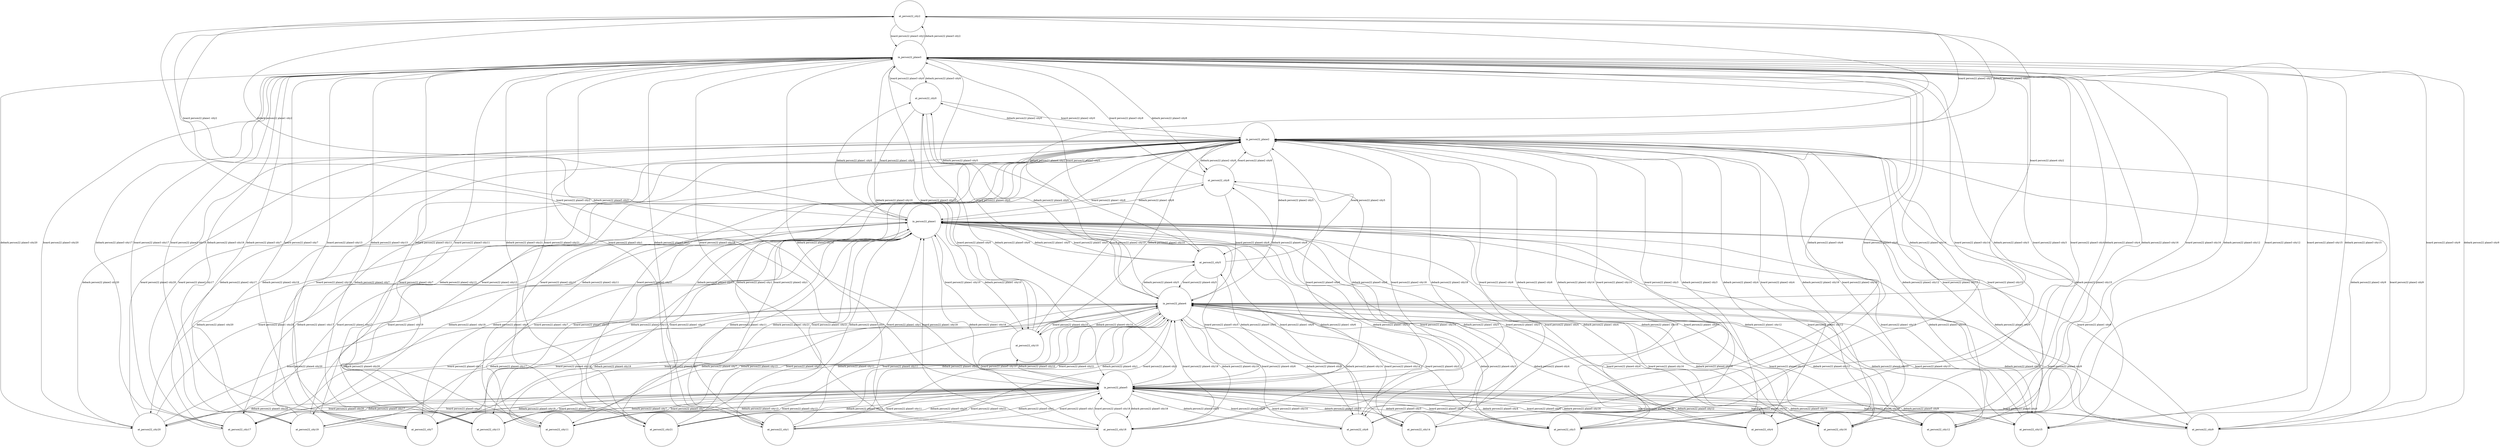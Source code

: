 digraph Tree {
	node [shape=circle, fontsize=14, color=black, fillcolor=white, fontcolor=black];
	 edge [style=solid, color=black];
at_person22_city2 [label="at_person22_city2"];
in_person22_plane3 [label="in_person22_plane3"];
in_person22_plane5 [label="in_person22_plane5"];
in_person22_plane4 [label="in_person22_plane4"];
in_person22_plane1 [label="in_person22_plane1"];
in_person22_plane2 [label="in_person22_plane2"];
at_person22_city4 [label="at_person22_city4"];
at_person22_city16 [label="at_person22_city16"];
at_person22_city20 [label="at_person22_city20"];
at_person22_city17 [label="at_person22_city17"];
at_person22_city19 [label="at_person22_city19"];
at_person22_city7 [label="at_person22_city7"];
at_person22_city15 [label="at_person22_city15"];
at_person22_city9 [label="at_person22_city9"];
at_person22_city13 [label="at_person22_city13"];
at_person22_city11 [label="at_person22_city11"];
at_person22_city21 [label="at_person22_city21"];
at_person22_city1 [label="at_person22_city1"];
at_person22_city18 [label="at_person22_city18"];
at_person22_city6 [label="at_person22_city6"];
at_person22_city14 [label="at_person22_city14"];
at_person22_city12 [label="at_person22_city12"];
at_person22_city3 [label="at_person22_city3"];
at_person22_city10 [label="at_person22_city10"];
at_person22_city5 [label="at_person22_city5"];
at_person22_city8 [label="at_person22_city8"];
at_person22_city0 [label="at_person22_city0"];
at_person22_city2 -> in_person22_plane3 [label="board person22 plane3 city2"];
at_person22_city2 -> in_person22_plane5 [label="board person22 plane5 city2"];
at_person22_city2 -> in_person22_plane4 [label="board person22 plane4 city2"];
at_person22_city2 -> in_person22_plane1 [label="board person22 plane1 city2"];
at_person22_city2 -> in_person22_plane2 [label="board person22 plane2 city2"];
at_person22_city4 -> in_person22_plane3 [label="board person22 plane3 city4"];
at_person22_city4 -> in_person22_plane5 [label="board person22 plane5 city4"];
at_person22_city4 -> in_person22_plane4 [label="board person22 plane4 city4"];
at_person22_city4 -> in_person22_plane1 [label="board person22 plane1 city4"];
at_person22_city4 -> in_person22_plane2 [label="board person22 plane2 city4"];
at_person22_city16 -> in_person22_plane3 [label="board person22 plane3 city16"];
at_person22_city16 -> in_person22_plane5 [label="board person22 plane5 city16"];
at_person22_city16 -> in_person22_plane4 [label="board person22 plane4 city16"];
at_person22_city16 -> in_person22_plane1 [label="board person22 plane1 city16"];
at_person22_city16 -> in_person22_plane2 [label="board person22 plane2 city16"];
at_person22_city20 -> in_person22_plane3 [label="board person22 plane3 city20"];
at_person22_city20 -> in_person22_plane5 [label="board person22 plane5 city20"];
at_person22_city20 -> in_person22_plane4 [label="board person22 plane4 city20"];
at_person22_city20 -> in_person22_plane1 [label="board person22 plane1 city20"];
at_person22_city20 -> in_person22_plane2 [label="board person22 plane2 city20"];
at_person22_city17 -> in_person22_plane3 [label="board person22 plane3 city17"];
at_person22_city17 -> in_person22_plane5 [label="board person22 plane5 city17"];
at_person22_city17 -> in_person22_plane4 [label="board person22 plane4 city17"];
at_person22_city17 -> in_person22_plane1 [label="board person22 plane1 city17"];
at_person22_city17 -> in_person22_plane2 [label="board person22 plane2 city17"];
in_person22_plane3 -> at_person22_city2 [label="debark person22 plane3 city2"];
in_person22_plane3 -> at_person22_city4 [label="debark person22 plane3 city4"];
in_person22_plane3 -> at_person22_city16 [label="debark person22 plane3 city16"];
in_person22_plane3 -> at_person22_city20 [label="debark person22 plane3 city20"];
in_person22_plane3 -> at_person22_city17 [label="debark person22 plane3 city17"];
in_person22_plane3 -> at_person22_city19 [label="debark person22 plane3 city19"];
in_person22_plane3 -> at_person22_city7 [label="debark person22 plane3 city7"];
in_person22_plane3 -> at_person22_city15 [label="debark person22 plane3 city15"];
in_person22_plane3 -> at_person22_city9 [label="debark person22 plane3 city9"];
in_person22_plane3 -> at_person22_city13 [label="debark person22 plane3 city13"];
in_person22_plane3 -> at_person22_city11 [label="debark person22 plane3 city11"];
in_person22_plane3 -> at_person22_city21 [label="debark person22 plane3 city21"];
in_person22_plane3 -> at_person22_city1 [label="debark person22 plane3 city1"];
in_person22_plane3 -> at_person22_city18 [label="debark person22 plane3 city18"];
in_person22_plane3 -> at_person22_city6 [label="debark person22 plane3 city6"];
in_person22_plane3 -> at_person22_city14 [label="debark person22 plane3 city14"];
in_person22_plane3 -> at_person22_city12 [label="debark person22 plane3 city12"];
in_person22_plane3 -> at_person22_city3 [label="debark person22 plane3 city3"];
in_person22_plane3 -> at_person22_city10 [label="debark person22 plane3 city10"];
in_person22_plane3 -> at_person22_city5 [label="debark person22 plane3 city5"];
in_person22_plane3 -> at_person22_city8 [label="debark person22 plane3 city8"];
in_person22_plane3 -> at_person22_city0 [label="debark person22 plane3 city0"];
in_person22_plane5 -> at_person22_city2 [label="debark person22 plane5 city2"];
in_person22_plane5 -> at_person22_city4 [label="debark person22 plane5 city4"];
in_person22_plane5 -> at_person22_city16 [label="debark person22 plane5 city16"];
in_person22_plane5 -> at_person22_city20 [label="debark person22 plane5 city20"];
in_person22_plane5 -> at_person22_city17 [label="debark person22 plane5 city17"];
in_person22_plane5 -> at_person22_city19 [label="debark person22 plane5 city19"];
in_person22_plane5 -> at_person22_city7 [label="debark person22 plane5 city7"];
in_person22_plane5 -> at_person22_city15 [label="debark person22 plane5 city15"];
in_person22_plane5 -> at_person22_city9 [label="debark person22 plane5 city9"];
in_person22_plane5 -> at_person22_city13 [label="debark person22 plane5 city13"];
in_person22_plane5 -> at_person22_city11 [label="debark person22 plane5 city11"];
in_person22_plane5 -> at_person22_city21 [label="debark person22 plane5 city21"];
in_person22_plane5 -> at_person22_city1 [label="debark person22 plane5 city1"];
in_person22_plane5 -> at_person22_city18 [label="debark person22 plane5 city18"];
in_person22_plane5 -> at_person22_city6 [label="debark person22 plane5 city6"];
in_person22_plane5 -> at_person22_city14 [label="debark person22 plane5 city14"];
in_person22_plane5 -> at_person22_city12 [label="debark person22 plane5 city12"];
in_person22_plane5 -> at_person22_city3 [label="debark person22 plane5 city3"];
in_person22_plane5 -> at_person22_city10 [label="debark person22 plane5 city10"];
in_person22_plane5 -> at_person22_city5 [label="debark person22 plane5 city5"];
in_person22_plane5 -> at_person22_city8 [label="debark person22 plane5 city8"];
in_person22_plane5 -> at_person22_city0 [label="debark person22 plane5 city0"];
at_person22_city19 -> in_person22_plane3 [label="board person22 plane3 city19"];
at_person22_city19 -> in_person22_plane5 [label="board person22 plane5 city19"];
at_person22_city19 -> in_person22_plane4 [label="board person22 plane4 city19"];
at_person22_city19 -> in_person22_plane1 [label="board person22 plane1 city19"];
at_person22_city19 -> in_person22_plane2 [label="board person22 plane2 city19"];
at_person22_city7 -> in_person22_plane3 [label="board person22 plane3 city7"];
at_person22_city7 -> in_person22_plane5 [label="board person22 plane5 city7"];
at_person22_city7 -> in_person22_plane4 [label="board person22 plane4 city7"];
at_person22_city7 -> in_person22_plane1 [label="board person22 plane1 city7"];
at_person22_city7 -> in_person22_plane2 [label="board person22 plane2 city7"];
at_person22_city15 -> in_person22_plane3 [label="board person22 plane3 city15"];
at_person22_city15 -> in_person22_plane5 [label="board person22 plane5 city15"];
at_person22_city15 -> in_person22_plane4 [label="board person22 plane4 city15"];
at_person22_city15 -> in_person22_plane1 [label="board person22 plane1 city15"];
at_person22_city15 -> in_person22_plane2 [label="board person22 plane2 city15"];
at_person22_city9 -> in_person22_plane3 [label="board person22 plane3 city9"];
at_person22_city9 -> in_person22_plane5 [label="board person22 plane5 city9"];
at_person22_city9 -> in_person22_plane4 [label="board person22 plane4 city9"];
at_person22_city9 -> in_person22_plane1 [label="board person22 plane1 city9"];
at_person22_city9 -> in_person22_plane2 [label="board person22 plane2 city9"];
at_person22_city13 -> in_person22_plane3 [label="board person22 plane3 city13"];
at_person22_city13 -> in_person22_plane5 [label="board person22 plane5 city13"];
at_person22_city13 -> in_person22_plane4 [label="board person22 plane4 city13"];
at_person22_city13 -> in_person22_plane1 [label="board person22 plane1 city13"];
at_person22_city13 -> in_person22_plane2 [label="board person22 plane2 city13"];
at_person22_city11 -> in_person22_plane3 [label="board person22 plane3 city11"];
at_person22_city11 -> in_person22_plane5 [label="board person22 plane5 city11"];
at_person22_city11 -> in_person22_plane4 [label="board person22 plane4 city11"];
at_person22_city11 -> in_person22_plane1 [label="board person22 plane1 city11"];
at_person22_city11 -> in_person22_plane2 [label="board person22 plane2 city11"];
at_person22_city21 -> in_person22_plane3 [label="board person22 plane3 city21"];
at_person22_city21 -> in_person22_plane5 [label="board person22 plane5 city21"];
at_person22_city21 -> in_person22_plane4 [label="board person22 plane4 city21"];
at_person22_city21 -> in_person22_plane1 [label="board person22 plane1 city21"];
at_person22_city21 -> in_person22_plane2 [label="board person22 plane2 city21"];
in_person22_plane4 -> at_person22_city2 [label="debark person22 plane4 city2"];
in_person22_plane4 -> at_person22_city4 [label="debark person22 plane4 city4"];
in_person22_plane4 -> at_person22_city16 [label="debark person22 plane4 city16"];
in_person22_plane4 -> at_person22_city20 [label="debark person22 plane4 city20"];
in_person22_plane4 -> at_person22_city17 [label="debark person22 plane4 city17"];
in_person22_plane4 -> at_person22_city19 [label="debark person22 plane4 city19"];
in_person22_plane4 -> at_person22_city7 [label="debark person22 plane4 city7"];
in_person22_plane4 -> at_person22_city15 [label="debark person22 plane4 city15"];
in_person22_plane4 -> at_person22_city9 [label="debark person22 plane4 city9"];
in_person22_plane4 -> at_person22_city13 [label="debark person22 plane4 city13"];
in_person22_plane4 -> at_person22_city11 [label="debark person22 plane4 city11"];
in_person22_plane4 -> at_person22_city21 [label="debark person22 plane4 city21"];
in_person22_plane4 -> at_person22_city1 [label="debark person22 plane4 city1"];
in_person22_plane4 -> at_person22_city18 [label="debark person22 plane4 city18"];
in_person22_plane4 -> at_person22_city6 [label="debark person22 plane4 city6"];
in_person22_plane4 -> at_person22_city14 [label="debark person22 plane4 city14"];
in_person22_plane4 -> at_person22_city12 [label="debark person22 plane4 city12"];
in_person22_plane4 -> at_person22_city3 [label="debark person22 plane4 city3"];
in_person22_plane4 -> at_person22_city10 [label="debark person22 plane4 city10"];
in_person22_plane4 -> at_person22_city5 [label="debark person22 plane4 city5"];
in_person22_plane4 -> at_person22_city8 [label="debark person22 plane4 city8"];
in_person22_plane4 -> at_person22_city0 [label="debark person22 plane4 city0"];
in_person22_plane1 -> at_person22_city2 [label="debark person22 plane1 city2"];
in_person22_plane1 -> at_person22_city4 [label="debark person22 plane1 city4"];
in_person22_plane1 -> at_person22_city16 [label="debark person22 plane1 city16"];
in_person22_plane1 -> at_person22_city20 [label="debark person22 plane1 city20"];
in_person22_plane1 -> at_person22_city17 [label="debark person22 plane1 city17"];
in_person22_plane1 -> at_person22_city19 [label="debark person22 plane1 city19"];
in_person22_plane1 -> at_person22_city7 [label="debark person22 plane1 city7"];
in_person22_plane1 -> at_person22_city15 [label="debark person22 plane1 city15"];
in_person22_plane1 -> at_person22_city9 [label="debark person22 plane1 city9"];
in_person22_plane1 -> at_person22_city13 [label="debark person22 plane1 city13"];
in_person22_plane1 -> at_person22_city11 [label="debark person22 plane1 city11"];
in_person22_plane1 -> at_person22_city21 [label="debark person22 plane1 city21"];
in_person22_plane1 -> at_person22_city1 [label="debark person22 plane1 city1"];
in_person22_plane1 -> at_person22_city18 [label="debark person22 plane1 city18"];
in_person22_plane1 -> at_person22_city6 [label="debark person22 plane1 city6"];
in_person22_plane1 -> at_person22_city14 [label="debark person22 plane1 city14"];
in_person22_plane1 -> at_person22_city12 [label="debark person22 plane1 city12"];
in_person22_plane1 -> at_person22_city3 [label="debark person22 plane1 city3"];
in_person22_plane1 -> at_person22_city10 [label="debark person22 plane1 city10"];
in_person22_plane1 -> at_person22_city5 [label="debark person22 plane1 city5"];
in_person22_plane1 -> at_person22_city8 [label="debark person22 plane1 city8"];
in_person22_plane1 -> at_person22_city0 [label="debark person22 plane1 city0"];
at_person22_city1 -> in_person22_plane3 [label="board person22 plane3 city1"];
at_person22_city1 -> in_person22_plane5 [label="board person22 plane5 city1"];
at_person22_city1 -> in_person22_plane4 [label="board person22 plane4 city1"];
at_person22_city1 -> in_person22_plane1 [label="board person22 plane1 city1"];
at_person22_city1 -> in_person22_plane2 [label="board person22 plane2 city1"];
at_person22_city18 -> in_person22_plane3 [label="board person22 plane3 city18"];
at_person22_city18 -> in_person22_plane5 [label="board person22 plane5 city18"];
at_person22_city18 -> in_person22_plane4 [label="board person22 plane4 city18"];
at_person22_city18 -> in_person22_plane1 [label="board person22 plane1 city18"];
at_person22_city18 -> in_person22_plane2 [label="board person22 plane2 city18"];
at_person22_city6 -> in_person22_plane3 [label="board person22 plane3 city6"];
at_person22_city6 -> in_person22_plane5 [label="board person22 plane5 city6"];
at_person22_city6 -> in_person22_plane4 [label="board person22 plane4 city6"];
at_person22_city6 -> in_person22_plane1 [label="board person22 plane1 city6"];
at_person22_city6 -> in_person22_plane2 [label="board person22 plane2 city6"];
at_person22_city14 -> in_person22_plane3 [label="board person22 plane3 city14"];
at_person22_city14 -> in_person22_plane5 [label="board person22 plane5 city14"];
at_person22_city14 -> in_person22_plane4 [label="board person22 plane4 city14"];
at_person22_city14 -> in_person22_plane1 [label="board person22 plane1 city14"];
at_person22_city14 -> in_person22_plane2 [label="board person22 plane2 city14"];
at_person22_city12 -> in_person22_plane3 [label="board person22 plane3 city12"];
at_person22_city12 -> in_person22_plane5 [label="board person22 plane5 city12"];
at_person22_city12 -> in_person22_plane4 [label="board person22 plane4 city12"];
at_person22_city12 -> in_person22_plane1 [label="board person22 plane1 city12"];
at_person22_city12 -> in_person22_plane2 [label="board person22 plane2 city12"];
at_person22_city3 -> in_person22_plane3 [label="board person22 plane3 city3"];
at_person22_city3 -> in_person22_plane5 [label="board person22 plane5 city3"];
at_person22_city3 -> in_person22_plane4 [label="board person22 plane4 city3"];
at_person22_city3 -> in_person22_plane1 [label="board person22 plane1 city3"];
at_person22_city3 -> in_person22_plane2 [label="board person22 plane2 city3"];
at_person22_city10 -> in_person22_plane3 [label="board person22 plane3 city10"];
at_person22_city10 -> in_person22_plane5 [label="board person22 plane5 city10"];
at_person22_city10 -> in_person22_plane4 [label="board person22 plane4 city10"];
at_person22_city10 -> in_person22_plane1 [label="board person22 plane1 city10"];
at_person22_city10 -> in_person22_plane2 [label="board person22 plane2 city10"];
at_person22_city5 -> in_person22_plane3 [label="board person22 plane3 city5"];
at_person22_city5 -> in_person22_plane5 [label="board person22 plane5 city5"];
at_person22_city5 -> in_person22_plane4 [label="board person22 plane4 city5"];
at_person22_city5 -> in_person22_plane1 [label="board person22 plane1 city5"];
at_person22_city5 -> in_person22_plane2 [label="board person22 plane2 city5"];
at_person22_city8 -> in_person22_plane3 [label="board person22 plane3 city8"];
at_person22_city8 -> in_person22_plane5 [label="board person22 plane5 city8"];
at_person22_city8 -> in_person22_plane4 [label="board person22 plane4 city8"];
at_person22_city8 -> in_person22_plane1 [label="board person22 plane1 city8"];
at_person22_city8 -> in_person22_plane2 [label="board person22 plane2 city8"];
at_person22_city0 -> in_person22_plane3 [label="board person22 plane3 city0"];
at_person22_city0 -> in_person22_plane5 [label="board person22 plane5 city0"];
at_person22_city0 -> in_person22_plane4 [label="board person22 plane4 city0"];
at_person22_city0 -> in_person22_plane1 [label="board person22 plane1 city0"];
at_person22_city0 -> in_person22_plane2 [label="board person22 plane2 city0"];
in_person22_plane2 -> at_person22_city2 [label="debark person22 plane2 city2"];
in_person22_plane2 -> at_person22_city4 [label="debark person22 plane2 city4"];
in_person22_plane2 -> at_person22_city16 [label="debark person22 plane2 city16"];
in_person22_plane2 -> at_person22_city20 [label="debark person22 plane2 city20"];
in_person22_plane2 -> at_person22_city17 [label="debark person22 plane2 city17"];
in_person22_plane2 -> at_person22_city19 [label="debark person22 plane2 city19"];
in_person22_plane2 -> at_person22_city7 [label="debark person22 plane2 city7"];
in_person22_plane2 -> at_person22_city15 [label="debark person22 plane2 city15"];
in_person22_plane2 -> at_person22_city9 [label="debark person22 plane2 city9"];
in_person22_plane2 -> at_person22_city13 [label="debark person22 plane2 city13"];
in_person22_plane2 -> at_person22_city11 [label="debark person22 plane2 city11"];
in_person22_plane2 -> at_person22_city21 [label="debark person22 plane2 city21"];
in_person22_plane2 -> at_person22_city1 [label="debark person22 plane2 city1"];
in_person22_plane2 -> at_person22_city18 [label="debark person22 plane2 city18"];
in_person22_plane2 -> at_person22_city6 [label="debark person22 plane2 city6"];
in_person22_plane2 -> at_person22_city14 [label="debark person22 plane2 city14"];
in_person22_plane2 -> at_person22_city12 [label="debark person22 plane2 city12"];
in_person22_plane2 -> at_person22_city3 [label="debark person22 plane2 city3"];
in_person22_plane2 -> at_person22_city10 [label="debark person22 plane2 city10"];
in_person22_plane2 -> at_person22_city5 [label="debark person22 plane2 city5"];
in_person22_plane2 -> at_person22_city8 [label="debark person22 plane2 city8"];
in_person22_plane2 -> at_person22_city0 [label="debark person22 plane2 city0"];
}
